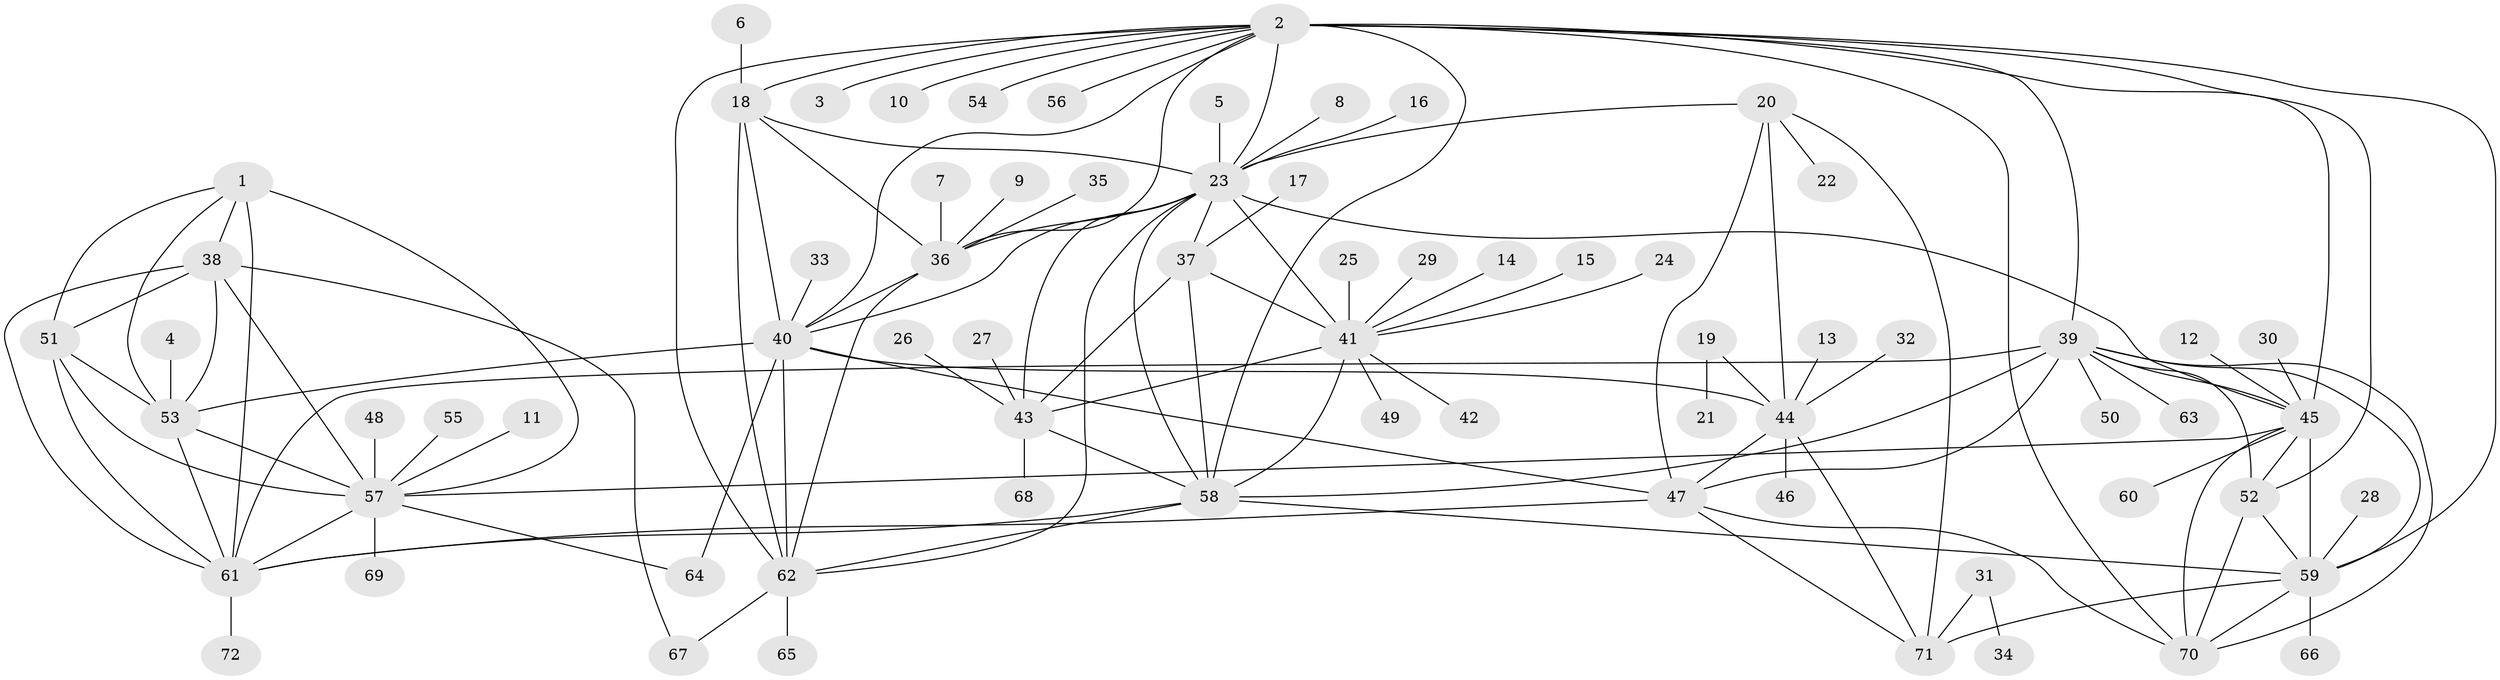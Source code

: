 // original degree distribution, {8: 0.020833333333333332, 11: 0.04861111111111111, 12: 0.013888888888888888, 13: 0.006944444444444444, 10: 0.034722222222222224, 9: 0.05555555555555555, 7: 0.013888888888888888, 6: 0.034722222222222224, 15: 0.013888888888888888, 1: 0.625, 4: 0.006944444444444444, 2: 0.09722222222222222, 3: 0.027777777777777776}
// Generated by graph-tools (version 1.1) at 2025/26/03/09/25 03:26:43]
// undirected, 72 vertices, 126 edges
graph export_dot {
graph [start="1"]
  node [color=gray90,style=filled];
  1;
  2;
  3;
  4;
  5;
  6;
  7;
  8;
  9;
  10;
  11;
  12;
  13;
  14;
  15;
  16;
  17;
  18;
  19;
  20;
  21;
  22;
  23;
  24;
  25;
  26;
  27;
  28;
  29;
  30;
  31;
  32;
  33;
  34;
  35;
  36;
  37;
  38;
  39;
  40;
  41;
  42;
  43;
  44;
  45;
  46;
  47;
  48;
  49;
  50;
  51;
  52;
  53;
  54;
  55;
  56;
  57;
  58;
  59;
  60;
  61;
  62;
  63;
  64;
  65;
  66;
  67;
  68;
  69;
  70;
  71;
  72;
  1 -- 38 [weight=1.0];
  1 -- 51 [weight=1.0];
  1 -- 53 [weight=1.0];
  1 -- 57 [weight=1.0];
  1 -- 61 [weight=2.0];
  2 -- 3 [weight=1.0];
  2 -- 10 [weight=1.0];
  2 -- 18 [weight=2.0];
  2 -- 23 [weight=2.0];
  2 -- 36 [weight=2.0];
  2 -- 39 [weight=2.0];
  2 -- 40 [weight=2.0];
  2 -- 45 [weight=2.0];
  2 -- 52 [weight=2.0];
  2 -- 54 [weight=1.0];
  2 -- 56 [weight=1.0];
  2 -- 58 [weight=1.0];
  2 -- 59 [weight=2.0];
  2 -- 62 [weight=2.0];
  2 -- 70 [weight=2.0];
  4 -- 53 [weight=1.0];
  5 -- 23 [weight=1.0];
  6 -- 18 [weight=1.0];
  7 -- 36 [weight=1.0];
  8 -- 23 [weight=1.0];
  9 -- 36 [weight=1.0];
  11 -- 57 [weight=1.0];
  12 -- 45 [weight=1.0];
  13 -- 44 [weight=1.0];
  14 -- 41 [weight=1.0];
  15 -- 41 [weight=1.0];
  16 -- 23 [weight=1.0];
  17 -- 37 [weight=1.0];
  18 -- 23 [weight=1.0];
  18 -- 36 [weight=1.0];
  18 -- 40 [weight=1.0];
  18 -- 62 [weight=1.0];
  19 -- 21 [weight=1.0];
  19 -- 44 [weight=1.0];
  20 -- 22 [weight=1.0];
  20 -- 23 [weight=1.0];
  20 -- 44 [weight=6.0];
  20 -- 47 [weight=3.0];
  20 -- 71 [weight=3.0];
  23 -- 36 [weight=1.0];
  23 -- 37 [weight=1.0];
  23 -- 40 [weight=1.0];
  23 -- 41 [weight=1.0];
  23 -- 43 [weight=1.0];
  23 -- 45 [weight=1.0];
  23 -- 58 [weight=3.0];
  23 -- 62 [weight=1.0];
  24 -- 41 [weight=1.0];
  25 -- 41 [weight=1.0];
  26 -- 43 [weight=1.0];
  27 -- 43 [weight=1.0];
  28 -- 59 [weight=1.0];
  29 -- 41 [weight=1.0];
  30 -- 45 [weight=1.0];
  31 -- 34 [weight=1.0];
  31 -- 71 [weight=1.0];
  32 -- 44 [weight=1.0];
  33 -- 40 [weight=1.0];
  35 -- 36 [weight=1.0];
  36 -- 40 [weight=1.0];
  36 -- 62 [weight=1.0];
  37 -- 41 [weight=1.0];
  37 -- 43 [weight=1.0];
  37 -- 58 [weight=3.0];
  38 -- 51 [weight=1.0];
  38 -- 53 [weight=1.0];
  38 -- 57 [weight=1.0];
  38 -- 61 [weight=2.0];
  38 -- 67 [weight=1.0];
  39 -- 45 [weight=1.0];
  39 -- 47 [weight=1.0];
  39 -- 50 [weight=1.0];
  39 -- 52 [weight=1.0];
  39 -- 58 [weight=1.0];
  39 -- 59 [weight=1.0];
  39 -- 61 [weight=1.0];
  39 -- 63 [weight=1.0];
  39 -- 70 [weight=1.0];
  40 -- 44 [weight=1.0];
  40 -- 47 [weight=1.0];
  40 -- 53 [weight=1.0];
  40 -- 62 [weight=1.0];
  40 -- 64 [weight=1.0];
  41 -- 42 [weight=1.0];
  41 -- 43 [weight=1.0];
  41 -- 49 [weight=1.0];
  41 -- 58 [weight=3.0];
  43 -- 58 [weight=3.0];
  43 -- 68 [weight=1.0];
  44 -- 46 [weight=1.0];
  44 -- 47 [weight=2.0];
  44 -- 71 [weight=2.0];
  45 -- 52 [weight=1.0];
  45 -- 57 [weight=1.0];
  45 -- 59 [weight=1.0];
  45 -- 60 [weight=1.0];
  45 -- 70 [weight=1.0];
  47 -- 61 [weight=1.0];
  47 -- 70 [weight=1.0];
  47 -- 71 [weight=1.0];
  48 -- 57 [weight=1.0];
  51 -- 53 [weight=1.0];
  51 -- 57 [weight=1.0];
  51 -- 61 [weight=2.0];
  52 -- 59 [weight=1.0];
  52 -- 70 [weight=1.0];
  53 -- 57 [weight=1.0];
  53 -- 61 [weight=2.0];
  55 -- 57 [weight=1.0];
  57 -- 61 [weight=2.0];
  57 -- 64 [weight=1.0];
  57 -- 69 [weight=1.0];
  58 -- 59 [weight=1.0];
  58 -- 61 [weight=1.0];
  58 -- 62 [weight=1.0];
  59 -- 66 [weight=1.0];
  59 -- 70 [weight=1.0];
  59 -- 71 [weight=1.0];
  61 -- 72 [weight=1.0];
  62 -- 65 [weight=1.0];
  62 -- 67 [weight=1.0];
}

